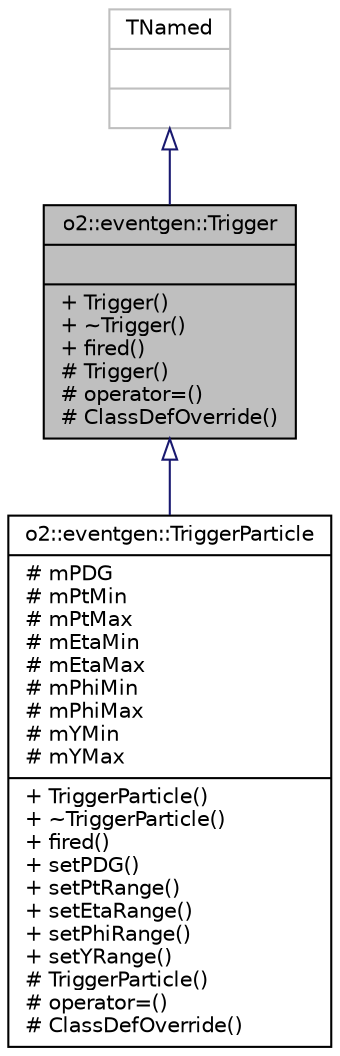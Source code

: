 digraph "o2::eventgen::Trigger"
{
 // INTERACTIVE_SVG=YES
  bgcolor="transparent";
  edge [fontname="Helvetica",fontsize="10",labelfontname="Helvetica",labelfontsize="10"];
  node [fontname="Helvetica",fontsize="10",shape=record];
  Node0 [label="{o2::eventgen::Trigger\n||+ Trigger()\l+ ~Trigger()\l+ fired()\l# Trigger()\l# operator=()\l# ClassDefOverride()\l}",height=0.2,width=0.4,color="black", fillcolor="grey75", style="filled", fontcolor="black"];
  Node1 -> Node0 [dir="back",color="midnightblue",fontsize="10",style="solid",arrowtail="onormal",fontname="Helvetica"];
  Node1 [label="{TNamed\n||}",height=0.2,width=0.4,color="grey75"];
  Node0 -> Node2 [dir="back",color="midnightblue",fontsize="10",style="solid",arrowtail="onormal",fontname="Helvetica"];
  Node2 [label="{o2::eventgen::TriggerParticle\n|# mPDG\l# mPtMin\l# mPtMax\l# mEtaMin\l# mEtaMax\l# mPhiMin\l# mPhiMax\l# mYMin\l# mYMax\l|+ TriggerParticle()\l+ ~TriggerParticle()\l+ fired()\l+ setPDG()\l+ setPtRange()\l+ setEtaRange()\l+ setPhiRange()\l+ setYRange()\l# TriggerParticle()\l# operator=()\l# ClassDefOverride()\l}",height=0.2,width=0.4,color="black",URL="$dd/d82/classo2_1_1eventgen_1_1TriggerParticle.html"];
}
